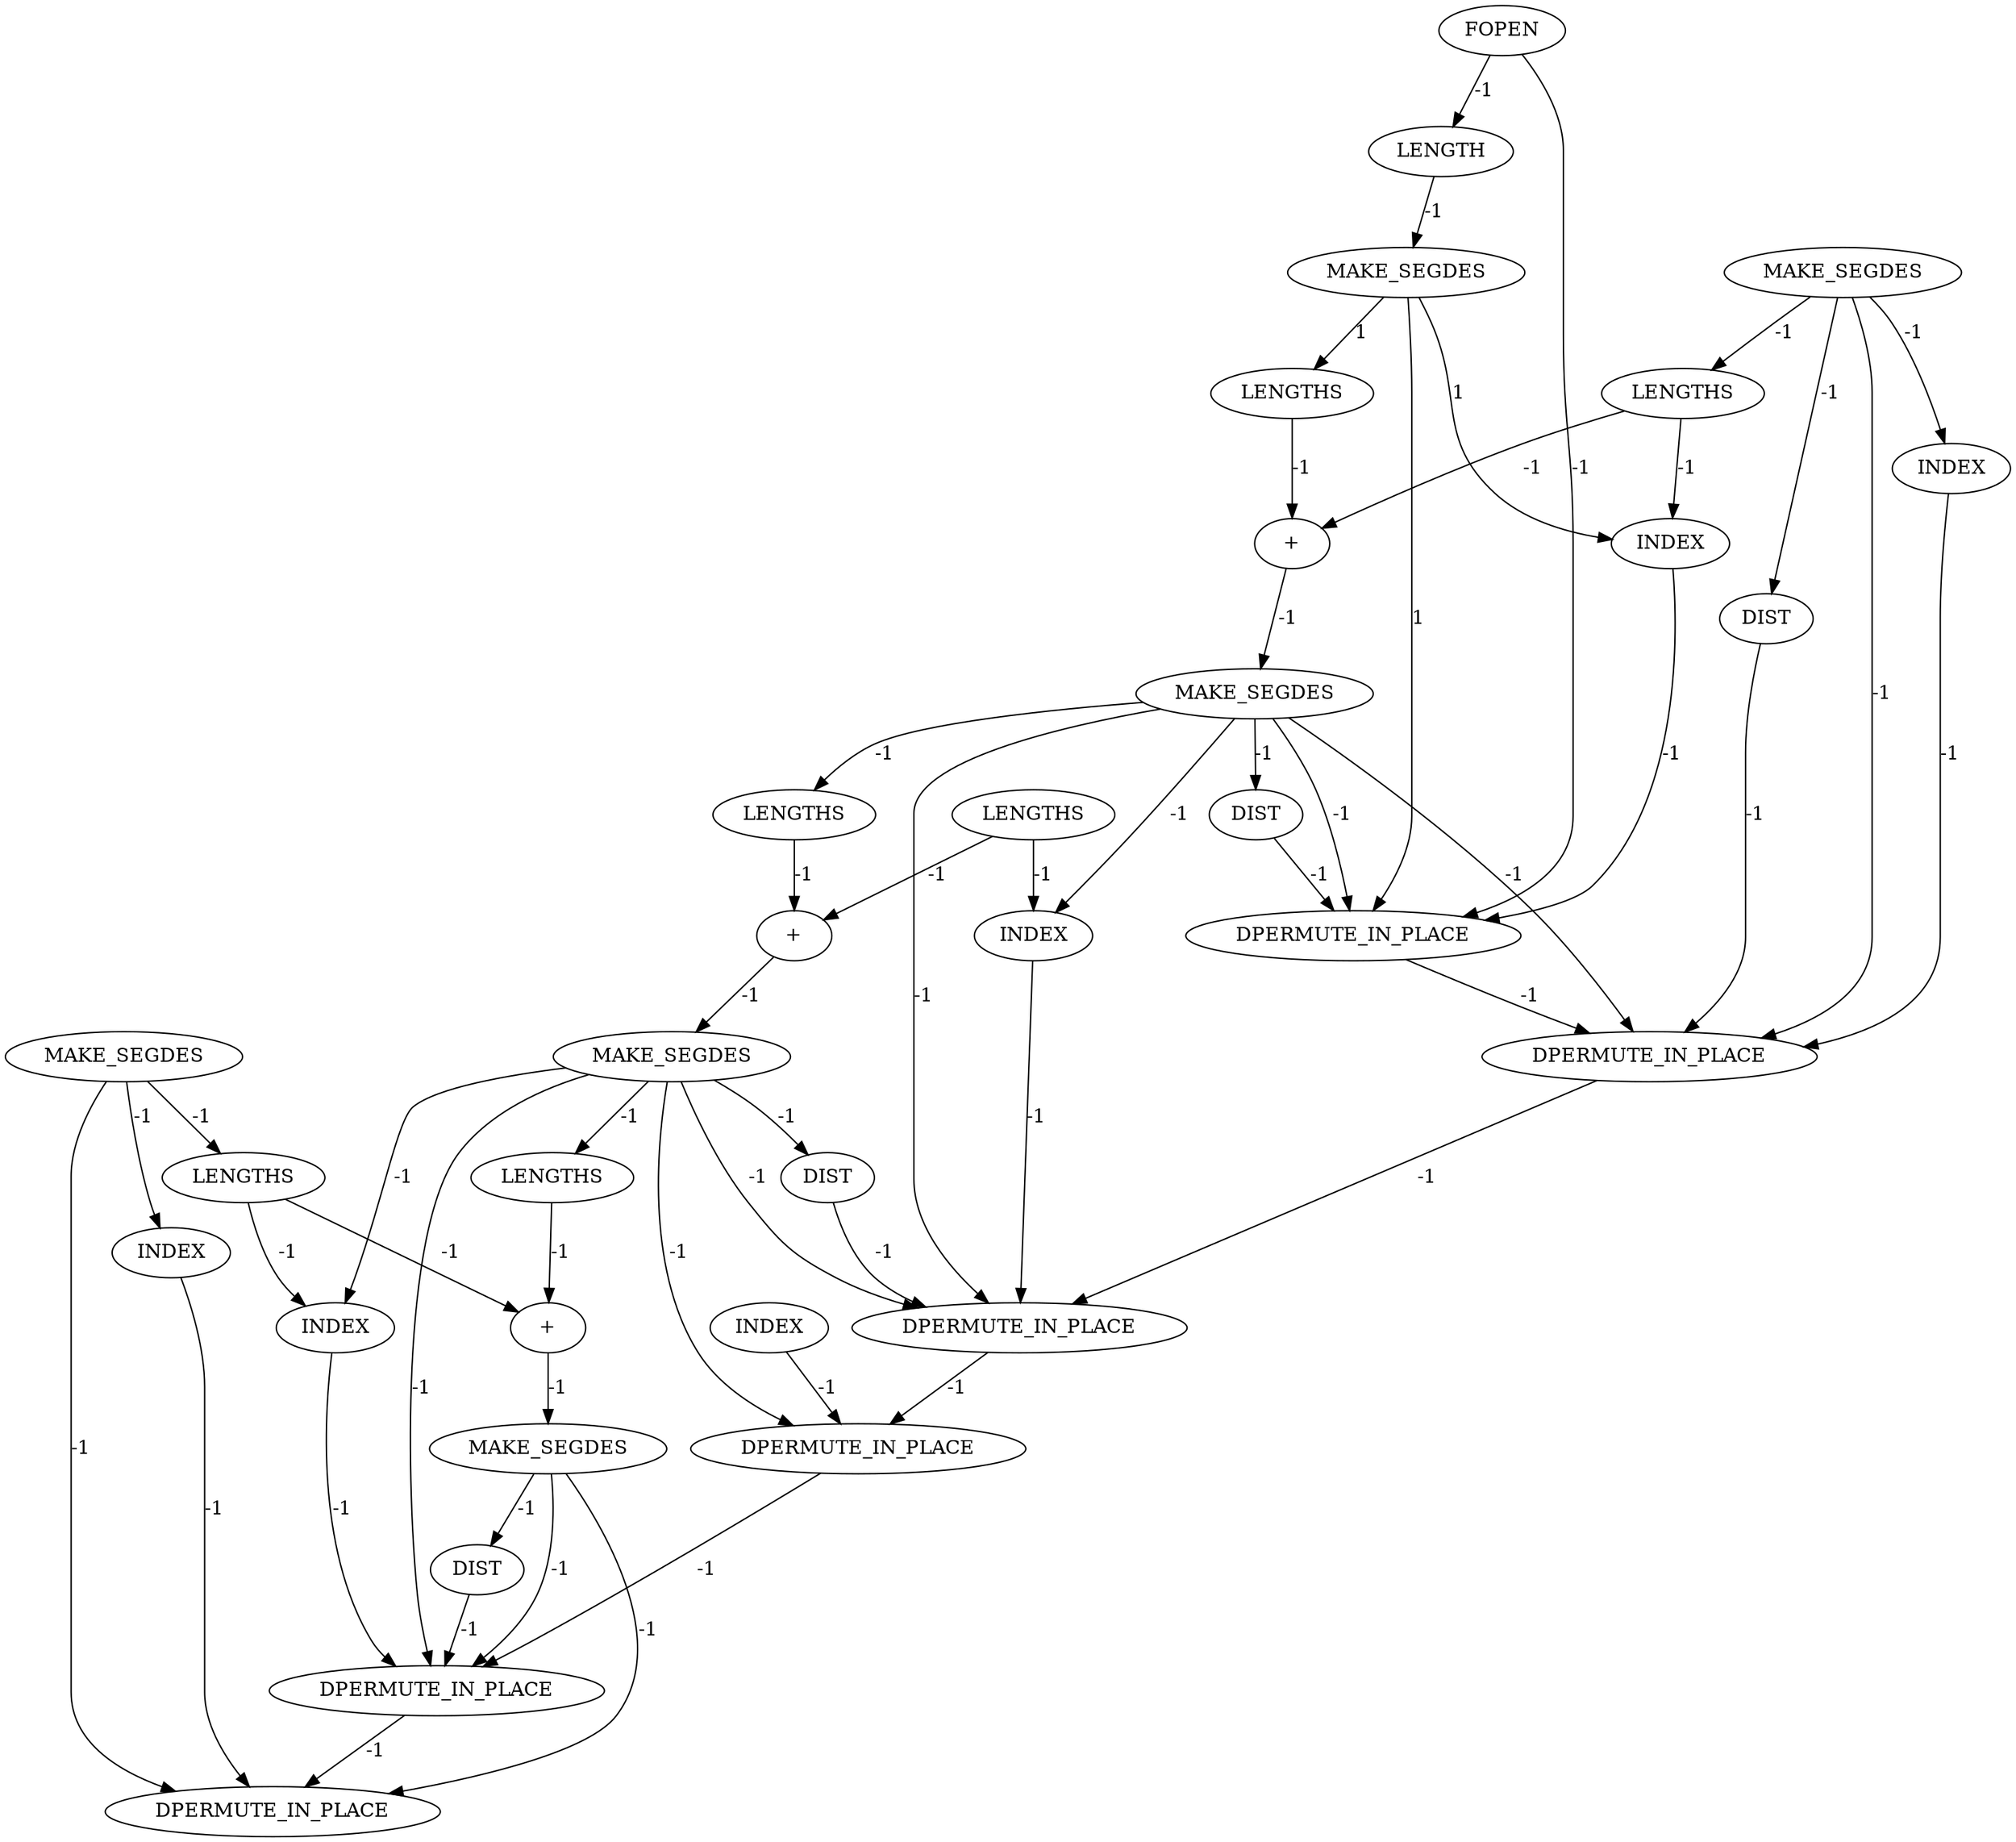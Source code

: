 digraph {
	convex_hull_large_rl_INST_6316 [label=DPERMUTE_IN_PLACE cost=0]
	convex_hull_large_rl_INST_3115 [label=LENGTHS cost=0]
	convex_hull_large_rl_INST_3039 [label=INDEX cost=0]
	convex_hull_large_rl_INST_3050 [label="+" cost=0]
	convex_hull_large_rl_INST_6318 [label=DPERMUTE_IN_PLACE cost=0]
	convex_hull_large_rl_INST_3027 [label=INDEX cost=0]
	convex_hull_large_rl_INST_2961 [label=INDEX cost=0]
	convex_hull_large_rl_INST_2939 [label=LENGTH cost=0]
	convex_hull_large_rl_INST_2944 [label=MAKE_SEGDES cost=0]
	convex_hull_large_rl_INST_94 [label=FOPEN cost=0]
	convex_hull_large_rl_INST_101 [label=MAKE_SEGDES cost=0]
	convex_hull_large_rl_INST_6313 [label=DPERMUTE_IN_PLACE cost=0]
	convex_hull_large_rl_INST_6314 [label=DPERMUTE_IN_PLACE cost=0]
	convex_hull_large_rl_INST_2950 [label=DIST cost=0]
	convex_hull_large_rl_INST_3049 [label=LENGTHS cost=0]
	convex_hull_large_rl_INST_2995 [label=DIST cost=0]
	convex_hull_large_rl_INST_2983 [label=LENGTHS cost=0]
	convex_hull_large_rl_INST_3031 [label=LENGTHS cost=0]
	convex_hull_large_rl_INST_3055 [label=MAKE_SEGDES cost=0]
	convex_hull_large_rl_INST_6315 [label=DPERMUTE_IN_PLACE cost=0]
	convex_hull_large_rl_INST_6317 [label=DPERMUTE_IN_PLACE cost=0]
	convex_hull_large_rl_INST_2940 [label=MAKE_SEGDES cost=2193]
	convex_hull_large_rl_INST_3093 [label=INDEX cost=0]
	convex_hull_large_rl_INST_2989 [label=MAKE_SEGDES cost=0]
	convex_hull_large_rl_INST_2965 [label=LENGTHS cost=0]
	convex_hull_large_rl_INST_2973 [label=INDEX cost=0]
	convex_hull_large_rl_INST_3116 [label="+" cost=0]
	convex_hull_large_rl_INST_3105 [label=INDEX cost=0]
	convex_hull_large_rl_INST_3121 [label=MAKE_SEGDES cost=0]
	convex_hull_large_rl_INST_2984 [label="+" cost=0]
	convex_hull_large_rl_INST_3127 [label=DIST cost=0]
	convex_hull_large_rl_INST_3097 [label=LENGTHS cost=0]
	convex_hull_large_rl_INST_3061 [label=DIST cost=0]
	convex_hull_large_rl_INST_6316 -> convex_hull_large_rl_INST_6317 [label=-1 cost=-1]
	convex_hull_large_rl_INST_3115 -> convex_hull_large_rl_INST_3116 [label=-1 cost=-1]
	convex_hull_large_rl_INST_3039 -> convex_hull_large_rl_INST_6315 [label=-1 cost=-1]
	convex_hull_large_rl_INST_3050 -> convex_hull_large_rl_INST_3055 [label=-1 cost=-1]
	convex_hull_large_rl_INST_3027 -> convex_hull_large_rl_INST_6316 [label=-1 cost=-1]
	convex_hull_large_rl_INST_2961 -> convex_hull_large_rl_INST_6314 [label=-1 cost=-1]
	convex_hull_large_rl_INST_2939 -> convex_hull_large_rl_INST_2940 [label=-1 cost=-1]
	convex_hull_large_rl_INST_2944 -> convex_hull_large_rl_INST_2950 [label=-1 cost=-1]
	convex_hull_large_rl_INST_2944 -> convex_hull_large_rl_INST_2961 [label=-1 cost=-1]
	convex_hull_large_rl_INST_2944 -> convex_hull_large_rl_INST_2965 [label=-1 cost=-1]
	convex_hull_large_rl_INST_2944 -> convex_hull_large_rl_INST_6314 [label=-1 cost=-1]
	convex_hull_large_rl_INST_94 -> convex_hull_large_rl_INST_2939 [label=-1 cost=-1]
	convex_hull_large_rl_INST_94 -> convex_hull_large_rl_INST_6313 [label=-1 cost=-1]
	convex_hull_large_rl_INST_101 -> convex_hull_large_rl_INST_3093 [label=-1 cost=-1]
	convex_hull_large_rl_INST_101 -> convex_hull_large_rl_INST_3097 [label=-1 cost=-1]
	convex_hull_large_rl_INST_101 -> convex_hull_large_rl_INST_6318 [label=-1 cost=-1]
	convex_hull_large_rl_INST_6313 -> convex_hull_large_rl_INST_6314 [label=-1 cost=-1]
	convex_hull_large_rl_INST_6314 -> convex_hull_large_rl_INST_6315 [label=-1 cost=-1]
	convex_hull_large_rl_INST_2950 -> convex_hull_large_rl_INST_6314 [label=-1 cost=-1]
	convex_hull_large_rl_INST_3049 -> convex_hull_large_rl_INST_3050 [label=-1 cost=-1]
	convex_hull_large_rl_INST_2995 -> convex_hull_large_rl_INST_6313 [label=-1 cost=-1]
	convex_hull_large_rl_INST_2983 -> convex_hull_large_rl_INST_2984 [label=-1 cost=-1]
	convex_hull_large_rl_INST_3031 -> convex_hull_large_rl_INST_3039 [label=-1 cost=-1]
	convex_hull_large_rl_INST_3031 -> convex_hull_large_rl_INST_3050 [label=-1 cost=-1]
	convex_hull_large_rl_INST_3055 -> convex_hull_large_rl_INST_3061 [label=-1 cost=-1]
	convex_hull_large_rl_INST_3055 -> convex_hull_large_rl_INST_6315 [label=-1 cost=-1]
	convex_hull_large_rl_INST_3055 -> convex_hull_large_rl_INST_6316 [label=-1 cost=-1]
	convex_hull_large_rl_INST_3055 -> convex_hull_large_rl_INST_3105 [label=-1 cost=-1]
	convex_hull_large_rl_INST_3055 -> convex_hull_large_rl_INST_3115 [label=-1 cost=-1]
	convex_hull_large_rl_INST_3055 -> convex_hull_large_rl_INST_6317 [label=-1 cost=-1]
	convex_hull_large_rl_INST_6315 -> convex_hull_large_rl_INST_6316 [label=-1 cost=-1]
	convex_hull_large_rl_INST_6317 -> convex_hull_large_rl_INST_6318 [label=-1 cost=-1]
	convex_hull_large_rl_INST_2940 -> convex_hull_large_rl_INST_2973 [label=1 cost=1]
	convex_hull_large_rl_INST_2940 -> convex_hull_large_rl_INST_2983 [label=1 cost=1]
	convex_hull_large_rl_INST_2940 -> convex_hull_large_rl_INST_6313 [label=1 cost=1]
	convex_hull_large_rl_INST_3093 -> convex_hull_large_rl_INST_6318 [label=-1 cost=-1]
	convex_hull_large_rl_INST_2989 -> convex_hull_large_rl_INST_2995 [label=-1 cost=-1]
	convex_hull_large_rl_INST_2989 -> convex_hull_large_rl_INST_6313 [label=-1 cost=-1]
	convex_hull_large_rl_INST_2989 -> convex_hull_large_rl_INST_6314 [label=-1 cost=-1]
	convex_hull_large_rl_INST_2989 -> convex_hull_large_rl_INST_3039 [label=-1 cost=-1]
	convex_hull_large_rl_INST_2989 -> convex_hull_large_rl_INST_3049 [label=-1 cost=-1]
	convex_hull_large_rl_INST_2989 -> convex_hull_large_rl_INST_6315 [label=-1 cost=-1]
	convex_hull_large_rl_INST_2965 -> convex_hull_large_rl_INST_2973 [label=-1 cost=-1]
	convex_hull_large_rl_INST_2965 -> convex_hull_large_rl_INST_2984 [label=-1 cost=-1]
	convex_hull_large_rl_INST_2973 -> convex_hull_large_rl_INST_6313 [label=-1 cost=-1]
	convex_hull_large_rl_INST_3116 -> convex_hull_large_rl_INST_3121 [label=-1 cost=-1]
	convex_hull_large_rl_INST_3105 -> convex_hull_large_rl_INST_6317 [label=-1 cost=-1]
	convex_hull_large_rl_INST_3121 -> convex_hull_large_rl_INST_3127 [label=-1 cost=-1]
	convex_hull_large_rl_INST_3121 -> convex_hull_large_rl_INST_6317 [label=-1 cost=-1]
	convex_hull_large_rl_INST_3121 -> convex_hull_large_rl_INST_6318 [label=-1 cost=-1]
	convex_hull_large_rl_INST_2984 -> convex_hull_large_rl_INST_2989 [label=-1 cost=-1]
	convex_hull_large_rl_INST_3127 -> convex_hull_large_rl_INST_6317 [label=-1 cost=-1]
	convex_hull_large_rl_INST_3097 -> convex_hull_large_rl_INST_3105 [label=-1 cost=-1]
	convex_hull_large_rl_INST_3097 -> convex_hull_large_rl_INST_3116 [label=-1 cost=-1]
	convex_hull_large_rl_INST_3061 -> convex_hull_large_rl_INST_6315 [label=-1 cost=-1]
}
